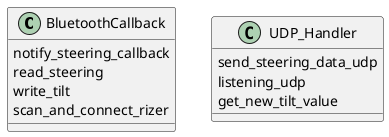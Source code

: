 @startuml

class BluetoothCallback {
  notify_steering_callback
  read_steering
  write_tilt
  scan_and_connect_rizer
}

class UDP_Handler{
  send_steering_data_udp
  listening_udp
  get_new_tilt_value
}

@enduml